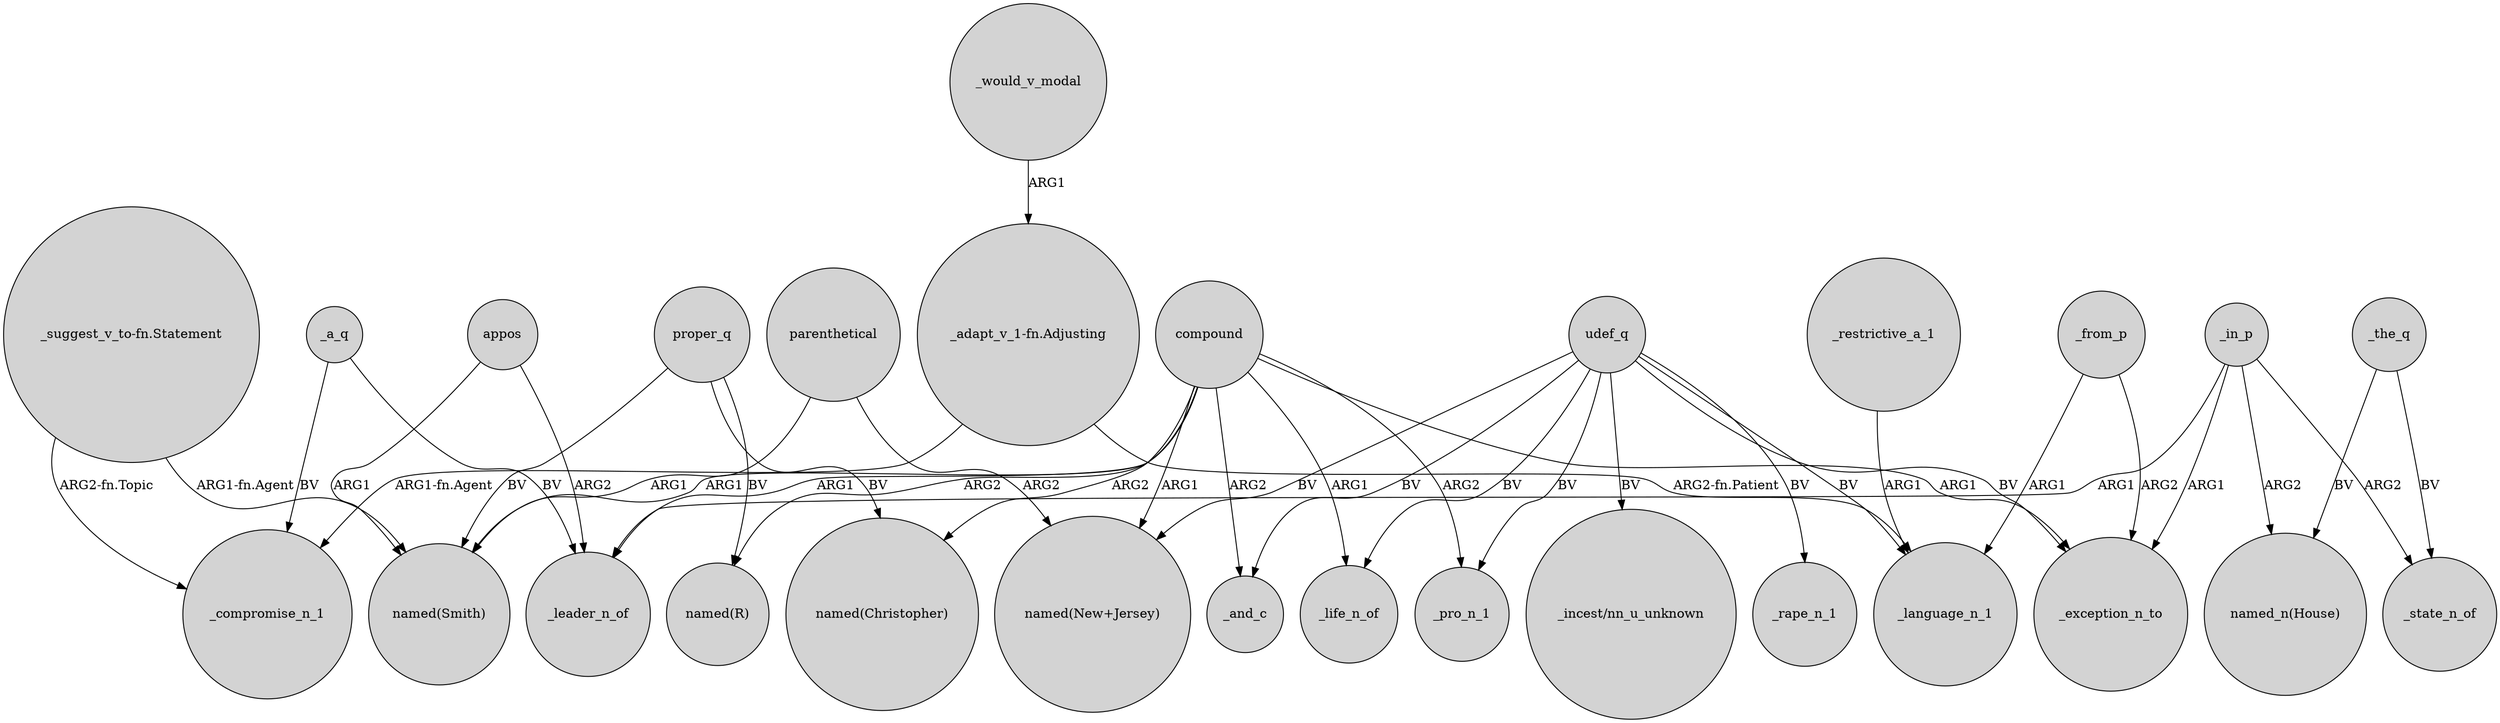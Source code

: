 digraph {
	node [shape=circle style=filled]
	_in_p -> _leader_n_of [label=ARG1]
	_would_v_modal -> "_adapt_v_1-fn.Adjusting" [label=ARG1]
	compound -> _life_n_of [label=ARG1]
	_from_p -> _language_n_1 [label=ARG1]
	udef_q -> "named(New+Jersey)" [label=BV]
	udef_q -> "_incest/nn_u_unknown" [label=BV]
	_in_p -> _exception_n_to [label=ARG1]
	compound -> "named(R)" [label=ARG2]
	udef_q -> _life_n_of [label=BV]
	_a_q -> _compromise_n_1 [label=BV]
	_a_q -> _leader_n_of [label=BV]
	_restrictive_a_1 -> _language_n_1 [label=ARG1]
	compound -> _pro_n_1 [label=ARG2]
	compound -> "named(Christopher)" [label=ARG2]
	proper_q -> "named(Christopher)" [label=BV]
	compound -> _leader_n_of [label=ARG1]
	"_suggest_v_to-fn.Statement" -> _compromise_n_1 [label="ARG2-fn.Topic"]
	"_suggest_v_to-fn.Statement" -> "named(Smith)" [label="ARG1-fn.Agent"]
	"_adapt_v_1-fn.Adjusting" -> _language_n_1 [label="ARG2-fn.Patient"]
	_in_p -> _state_n_of [label=ARG2]
	_the_q -> _state_n_of [label=BV]
	_the_q -> "named_n(House)" [label=BV]
	udef_q -> _language_n_1 [label=BV]
	udef_q -> _rape_n_1 [label=BV]
	_from_p -> _exception_n_to [label=ARG2]
	"_adapt_v_1-fn.Adjusting" -> _compromise_n_1 [label="ARG1-fn.Agent"]
	compound -> _and_c [label=ARG2]
	compound -> _exception_n_to [label=ARG1]
	udef_q -> _pro_n_1 [label=BV]
	parenthetical -> "named(Smith)" [label=ARG1]
	compound -> "named(Smith)" [label=ARG1]
	appos -> _leader_n_of [label=ARG2]
	compound -> "named(New+Jersey)" [label=ARG1]
	udef_q -> _exception_n_to [label=BV]
	proper_q -> "named(R)" [label=BV]
	_in_p -> "named_n(House)" [label=ARG2]
	parenthetical -> "named(New+Jersey)" [label=ARG2]
	appos -> "named(Smith)" [label=ARG1]
	proper_q -> "named(Smith)" [label=BV]
	udef_q -> _and_c [label=BV]
}
